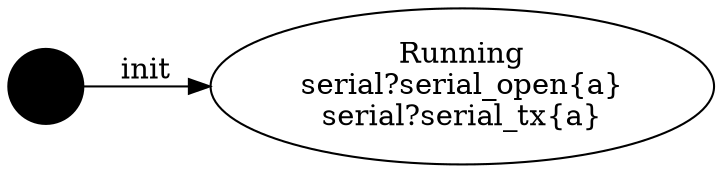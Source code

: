 digraph finite_state_machine {
	rankdir=LR;
	INIT_STATE [shape=circle label = "", style = filled, color = "black"];
		INIT_STATE -> Running [label="init"];
	Running [label="Running\nserial?serial_open{a}\nserial?serial_tx{a}", shape = ellipse];
}
